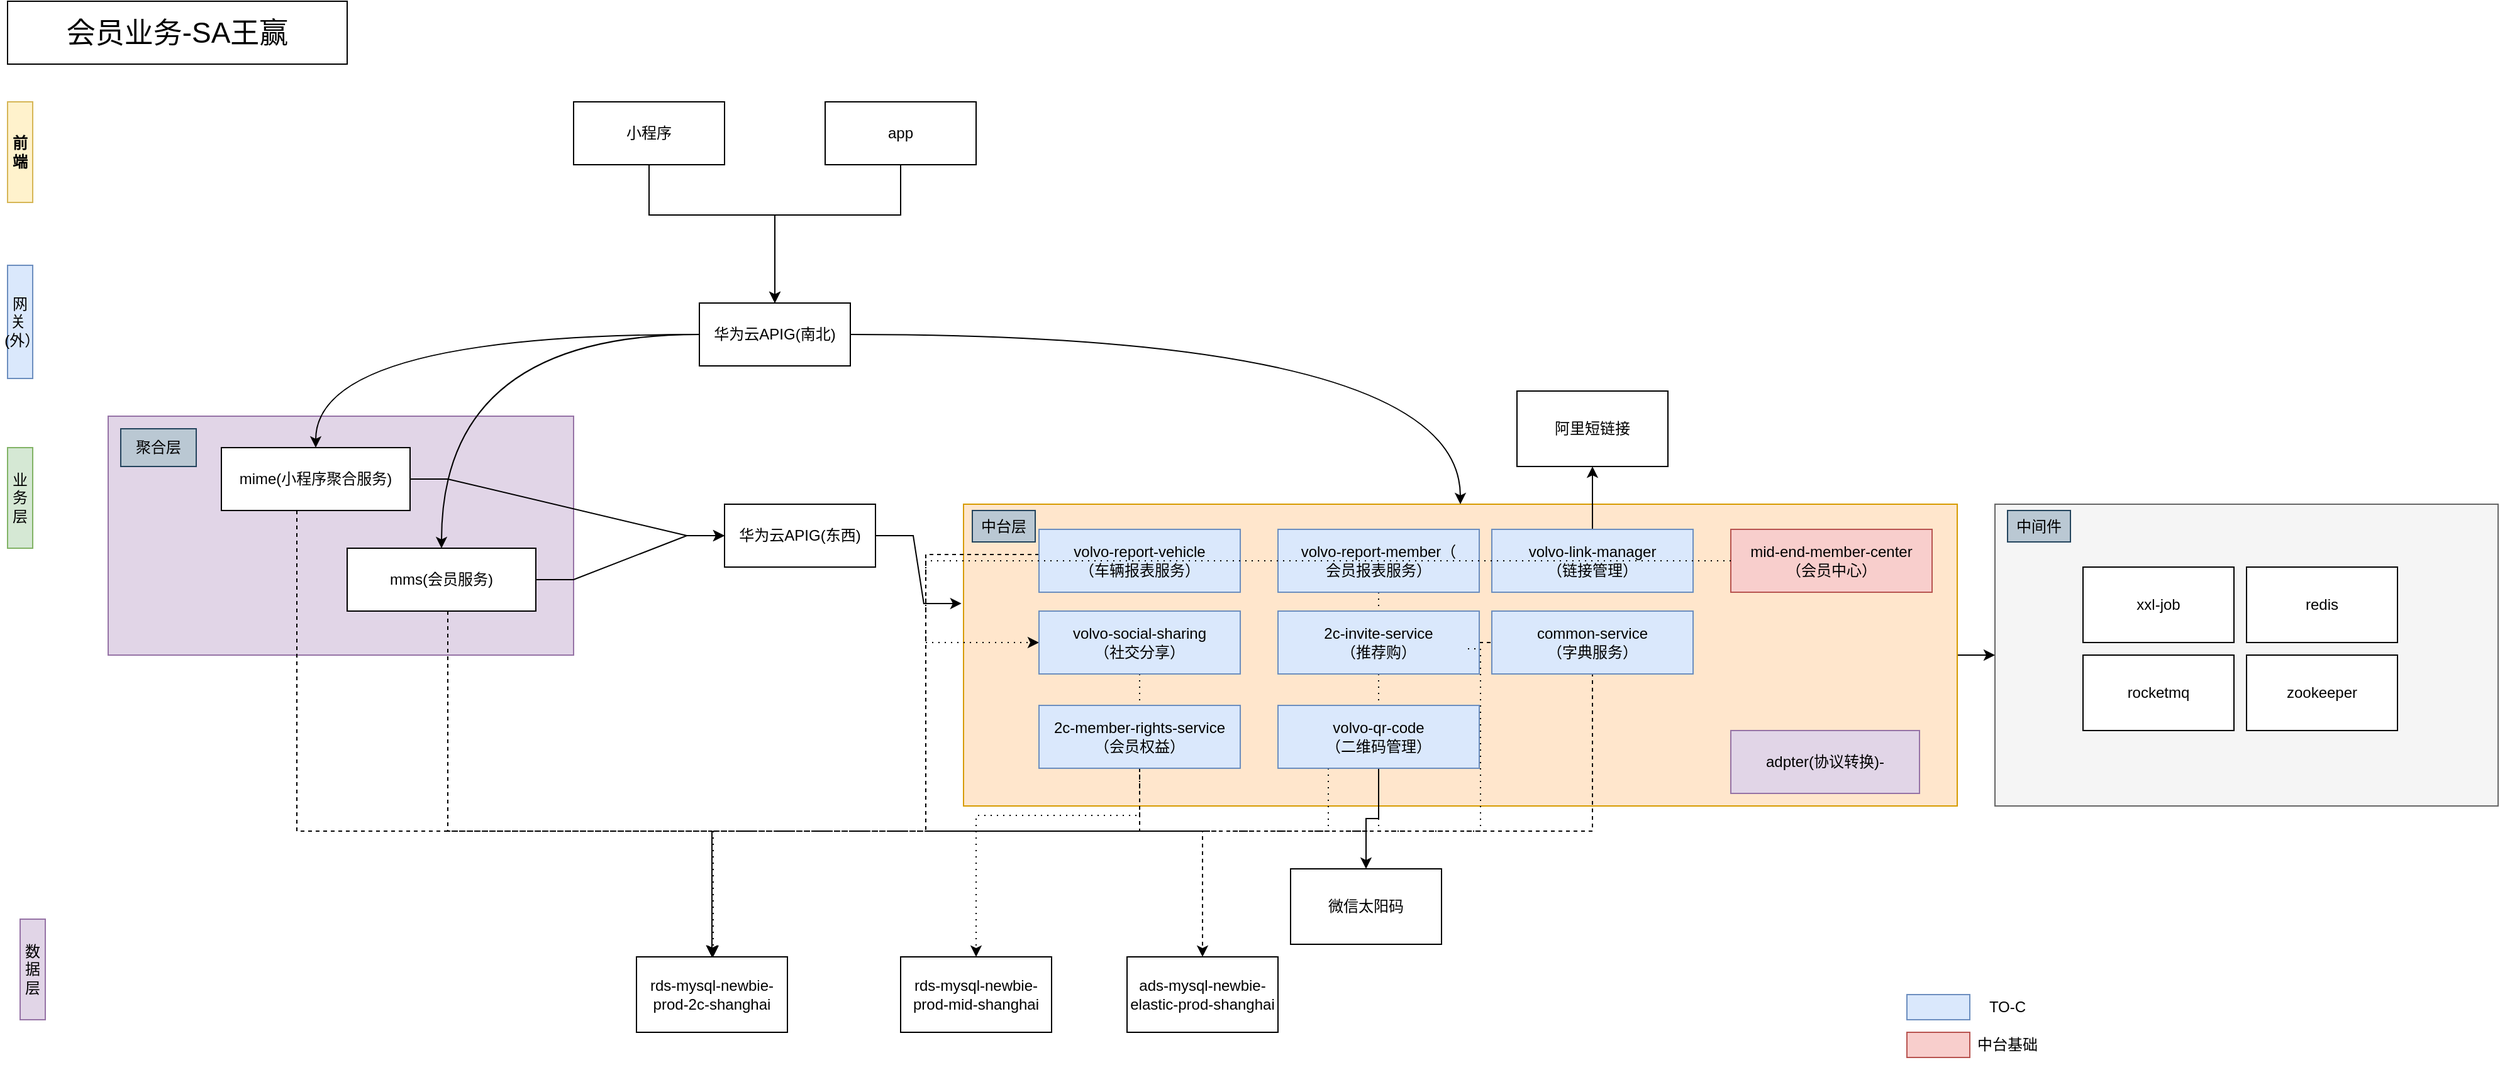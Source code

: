 <mxfile version="21.3.8" type="github">
  <diagram name="Page-1" id="7Pt5JdpYoL4AQ6x-ODm_">
    <mxGraphModel dx="989" dy="483" grid="1" gridSize="10" guides="1" tooltips="1" connect="1" arrows="1" fold="1" page="1" pageScale="1" pageWidth="850" pageHeight="1100" math="0" shadow="0">
      <root>
        <mxCell id="0" />
        <mxCell id="1" parent="0" />
        <mxCell id="0LMr0z8qecLToZZ3_cOE-45" value="" style="rounded=0;whiteSpace=wrap;html=1;fillColor=#f5f5f5;strokeColor=#666666;fontColor=#333333;" vertex="1" parent="1">
          <mxGeometry x="1650" y="410" width="400" height="240" as="geometry" />
        </mxCell>
        <mxCell id="0LMr0z8qecLToZZ3_cOE-6" value="" style="rounded=0;whiteSpace=wrap;html=1;fillColor=#e1d5e7;strokeColor=#9673a6;" vertex="1" parent="1">
          <mxGeometry x="150" y="340" width="370" height="190" as="geometry" />
        </mxCell>
        <mxCell id="0LMr0z8qecLToZZ3_cOE-47" style="edgeStyle=orthogonalEdgeStyle;rounded=0;orthogonalLoop=1;jettySize=auto;html=1;entryX=0;entryY=0.5;entryDx=0;entryDy=0;" edge="1" parent="1" source="eS861rJks0ixXEZPdbiH-6" target="0LMr0z8qecLToZZ3_cOE-45">
          <mxGeometry relative="1" as="geometry" />
        </mxCell>
        <mxCell id="eS861rJks0ixXEZPdbiH-6" value="" style="rounded=0;whiteSpace=wrap;html=1;fillColor=#ffe6cc;strokeColor=#d79b00;" parent="1" vertex="1">
          <mxGeometry x="830" y="410" width="790" height="240" as="geometry" />
        </mxCell>
        <mxCell id="xkbz179fJwxEYXa0ZDRS-1" value="&lt;b&gt;前端&lt;/b&gt;" style="rounded=0;whiteSpace=wrap;html=1;fillColor=#fff2cc;strokeColor=#d6b656;" parent="1" vertex="1">
          <mxGeometry x="70" y="90" width="20" height="80" as="geometry" />
        </mxCell>
        <mxCell id="eS861rJks0ixXEZPdbiH-8" style="edgeStyle=orthogonalEdgeStyle;rounded=0;orthogonalLoop=1;jettySize=auto;html=1;curved=1;" parent="1" source="xkbz179fJwxEYXa0ZDRS-3" target="eS861rJks0ixXEZPdbiH-2" edge="1">
          <mxGeometry relative="1" as="geometry" />
        </mxCell>
        <mxCell id="0LMr0z8qecLToZZ3_cOE-1" style="edgeStyle=orthogonalEdgeStyle;rounded=0;orthogonalLoop=1;jettySize=auto;html=1;curved=1;" edge="1" parent="1" source="xkbz179fJwxEYXa0ZDRS-3" target="eS861rJks0ixXEZPdbiH-11">
          <mxGeometry relative="1" as="geometry" />
        </mxCell>
        <mxCell id="0LMr0z8qecLToZZ3_cOE-5" style="edgeStyle=orthogonalEdgeStyle;rounded=0;orthogonalLoop=1;jettySize=auto;html=1;curved=1;" edge="1" parent="1" source="xkbz179fJwxEYXa0ZDRS-3" target="eS861rJks0ixXEZPdbiH-6">
          <mxGeometry relative="1" as="geometry" />
        </mxCell>
        <mxCell id="xkbz179fJwxEYXa0ZDRS-3" value="华为云APIG(南北)" style="rounded=0;whiteSpace=wrap;html=1;" parent="1" vertex="1">
          <mxGeometry x="620" y="250" width="120" height="50" as="geometry" />
        </mxCell>
        <mxCell id="xkbz179fJwxEYXa0ZDRS-4" value="网&lt;br&gt;关&amp;nbsp; &amp;nbsp;(外）" style="rounded=0;whiteSpace=wrap;html=1;fillColor=#dae8fc;strokeColor=#6c8ebf;" parent="1" vertex="1">
          <mxGeometry x="70" y="220" width="20" height="90" as="geometry" />
        </mxCell>
        <mxCell id="xkbz179fJwxEYXa0ZDRS-5" value="聚合层" style="rounded=0;whiteSpace=wrap;html=1;fillColor=#bac8d3;strokeColor=#23445d;" parent="1" vertex="1">
          <mxGeometry x="160" y="350" width="60" height="30" as="geometry" />
        </mxCell>
        <mxCell id="xkbz179fJwxEYXa0ZDRS-6" value="中台层" style="rounded=0;whiteSpace=wrap;html=1;fillColor=#bac8d3;strokeColor=#23445d;" parent="1" vertex="1">
          <mxGeometry x="837" y="415" width="50" height="25" as="geometry" />
        </mxCell>
        <mxCell id="0LMr0z8qecLToZZ3_cOE-2" style="edgeStyle=entityRelationEdgeStyle;rounded=0;orthogonalLoop=1;jettySize=auto;html=1;" edge="1" parent="1" source="eS861rJks0ixXEZPdbiH-2" target="eS861rJks0ixXEZPdbiH-19">
          <mxGeometry relative="1" as="geometry" />
        </mxCell>
        <mxCell id="0LMr0z8qecLToZZ3_cOE-18" style="edgeStyle=orthogonalEdgeStyle;rounded=0;orthogonalLoop=1;jettySize=auto;html=1;dashed=1;" edge="1" parent="1" source="eS861rJks0ixXEZPdbiH-2" target="eS861rJks0ixXEZPdbiH-13">
          <mxGeometry relative="1" as="geometry">
            <Array as="points">
              <mxPoint x="300" y="670" />
              <mxPoint x="630" y="670" />
            </Array>
          </mxGeometry>
        </mxCell>
        <mxCell id="eS861rJks0ixXEZPdbiH-2" value="mime(小程序聚合服务)" style="rounded=0;whiteSpace=wrap;html=1;" parent="1" vertex="1">
          <mxGeometry x="240" y="365" width="150" height="50" as="geometry" />
        </mxCell>
        <mxCell id="eS861rJks0ixXEZPdbiH-7" style="edgeStyle=orthogonalEdgeStyle;rounded=0;orthogonalLoop=1;jettySize=auto;html=1;" parent="1" source="eS861rJks0ixXEZPdbiH-3" target="xkbz179fJwxEYXa0ZDRS-3" edge="1">
          <mxGeometry relative="1" as="geometry">
            <Array as="points">
              <mxPoint x="580" y="180" />
              <mxPoint x="680" y="180" />
            </Array>
          </mxGeometry>
        </mxCell>
        <mxCell id="eS861rJks0ixXEZPdbiH-3" value="小程序" style="rounded=0;whiteSpace=wrap;html=1;" parent="1" vertex="1">
          <mxGeometry x="520" y="90" width="120" height="50" as="geometry" />
        </mxCell>
        <mxCell id="0LMr0z8qecLToZZ3_cOE-20" style="edgeStyle=orthogonalEdgeStyle;rounded=0;orthogonalLoop=1;jettySize=auto;html=1;entryX=0.5;entryY=0;entryDx=0;entryDy=0;dashed=1;" edge="1" parent="1" target="0LMr0z8qecLToZZ3_cOE-19">
          <mxGeometry relative="1" as="geometry">
            <mxPoint x="890" y="450" as="sourcePoint" />
            <mxPoint x="1020" y="765" as="targetPoint" />
            <Array as="points">
              <mxPoint x="800" y="450" />
              <mxPoint x="800" y="670" />
              <mxPoint x="1020" y="670" />
            </Array>
          </mxGeometry>
        </mxCell>
        <mxCell id="eS861rJks0ixXEZPdbiH-4" value="volvo-report-vehicle&lt;br&gt;（车辆报表服务）" style="rounded=0;whiteSpace=wrap;html=1;fillColor=#dae8fc;strokeColor=#6c8ebf;" parent="1" vertex="1">
          <mxGeometry x="890" y="430" width="160" height="50" as="geometry" />
        </mxCell>
        <mxCell id="eS861rJks0ixXEZPdbiH-5" value="数据层" style="rounded=0;whiteSpace=wrap;html=1;fillColor=#e1d5e7;strokeColor=#9673a6;" parent="1" vertex="1">
          <mxGeometry x="80" y="740" width="20" height="80" as="geometry" />
        </mxCell>
        <mxCell id="0LMr0z8qecLToZZ3_cOE-15" style="edgeStyle=orthogonalEdgeStyle;rounded=0;orthogonalLoop=1;jettySize=auto;html=1;dashed=1;dashPattern=1 4;" edge="1" parent="1" source="eS861rJks0ixXEZPdbiH-10" target="eS861rJks0ixXEZPdbiH-13">
          <mxGeometry relative="1" as="geometry">
            <Array as="points">
              <mxPoint x="1160" y="670" />
              <mxPoint x="630" y="670" />
            </Array>
          </mxGeometry>
        </mxCell>
        <mxCell id="eS861rJks0ixXEZPdbiH-10" value="volvo-report-member（&lt;br&gt;会员报表服务）" style="rounded=0;whiteSpace=wrap;html=1;fillColor=#dae8fc;strokeColor=#6c8ebf;" parent="1" vertex="1">
          <mxGeometry x="1080" y="430" width="160" height="50" as="geometry" />
        </mxCell>
        <mxCell id="eS861rJks0ixXEZPdbiH-14" style="edgeStyle=orthogonalEdgeStyle;rounded=0;orthogonalLoop=1;jettySize=auto;html=1;dashed=1;" parent="1" source="eS861rJks0ixXEZPdbiH-11" target="eS861rJks0ixXEZPdbiH-13" edge="1">
          <mxGeometry relative="1" as="geometry">
            <Array as="points">
              <mxPoint x="420" y="670" />
              <mxPoint x="630" y="670" />
            </Array>
          </mxGeometry>
        </mxCell>
        <mxCell id="0LMr0z8qecLToZZ3_cOE-3" style="edgeStyle=entityRelationEdgeStyle;rounded=0;orthogonalLoop=1;jettySize=auto;html=1;entryX=0;entryY=0.5;entryDx=0;entryDy=0;" edge="1" parent="1" source="eS861rJks0ixXEZPdbiH-11" target="eS861rJks0ixXEZPdbiH-19">
          <mxGeometry relative="1" as="geometry" />
        </mxCell>
        <mxCell id="eS861rJks0ixXEZPdbiH-11" value="mms(会员服务)" style="rounded=0;whiteSpace=wrap;html=1;" parent="1" vertex="1">
          <mxGeometry x="340" y="445" width="150" height="50" as="geometry" />
        </mxCell>
        <mxCell id="eS861rJks0ixXEZPdbiH-13" value="rds-mysql-newbie-prod-2c-shanghai" style="rounded=0;whiteSpace=wrap;html=1;" parent="1" vertex="1">
          <mxGeometry x="570" y="770" width="120" height="60" as="geometry" />
        </mxCell>
        <mxCell id="0LMr0z8qecLToZZ3_cOE-17" style="edgeStyle=orthogonalEdgeStyle;rounded=0;orthogonalLoop=1;jettySize=auto;html=1;dashed=1;dashPattern=1 4;" edge="1" parent="1" source="0LMr0z8qecLToZZ3_cOE-13" target="0LMr0z8qecLToZZ3_cOE-16">
          <mxGeometry relative="1" as="geometry">
            <Array as="points" />
          </mxGeometry>
        </mxCell>
        <mxCell id="eS861rJks0ixXEZPdbiH-16" value="mid-end-member-center&lt;br&gt;（会员中心）" style="rounded=0;whiteSpace=wrap;html=1;fillColor=#f8cecc;strokeColor=#b85450;" parent="1" vertex="1">
          <mxGeometry x="1440" y="430" width="160" height="50" as="geometry" />
        </mxCell>
        <mxCell id="0LMr0z8qecLToZZ3_cOE-4" style="edgeStyle=entityRelationEdgeStyle;rounded=0;orthogonalLoop=1;jettySize=auto;html=1;entryX=-0.002;entryY=0.329;entryDx=0;entryDy=0;entryPerimeter=0;" edge="1" parent="1" source="eS861rJks0ixXEZPdbiH-19" target="eS861rJks0ixXEZPdbiH-6">
          <mxGeometry relative="1" as="geometry" />
        </mxCell>
        <mxCell id="eS861rJks0ixXEZPdbiH-19" value="华为云APIG(东西)" style="rounded=0;whiteSpace=wrap;html=1;" parent="1" vertex="1">
          <mxGeometry x="640" y="410" width="120" height="50" as="geometry" />
        </mxCell>
        <mxCell id="0LMr0z8qecLToZZ3_cOE-7" value="业务层" style="rounded=0;whiteSpace=wrap;html=1;fillColor=#d5e8d4;strokeColor=#82b366;" vertex="1" parent="1">
          <mxGeometry x="70" y="365" width="20" height="80" as="geometry" />
        </mxCell>
        <mxCell id="0LMr0z8qecLToZZ3_cOE-25" style="edgeStyle=orthogonalEdgeStyle;rounded=0;orthogonalLoop=1;jettySize=auto;html=1;entryX=0.5;entryY=0;entryDx=0;entryDy=0;dashed=1;dashPattern=1 4;" edge="1" parent="1" source="0LMr0z8qecLToZZ3_cOE-8" target="eS861rJks0ixXEZPdbiH-13">
          <mxGeometry relative="1" as="geometry">
            <Array as="points">
              <mxPoint x="1120" y="670" />
              <mxPoint x="630" y="670" />
            </Array>
          </mxGeometry>
        </mxCell>
        <mxCell id="0LMr0z8qecLToZZ3_cOE-35" style="edgeStyle=orthogonalEdgeStyle;rounded=0;orthogonalLoop=1;jettySize=auto;html=1;" edge="1" parent="1" source="0LMr0z8qecLToZZ3_cOE-8" target="0LMr0z8qecLToZZ3_cOE-34">
          <mxGeometry relative="1" as="geometry" />
        </mxCell>
        <mxCell id="0LMr0z8qecLToZZ3_cOE-8" value="volvo-qr-code&lt;br&gt;（二维码管理）" style="rounded=0;whiteSpace=wrap;html=1;fillColor=#dae8fc;strokeColor=#6c8ebf;" vertex="1" parent="1">
          <mxGeometry x="1080" y="570" width="160" height="50" as="geometry" />
        </mxCell>
        <mxCell id="0LMr0z8qecLToZZ3_cOE-37" style="edgeStyle=orthogonalEdgeStyle;rounded=0;orthogonalLoop=1;jettySize=auto;html=1;" edge="1" parent="1" source="0LMr0z8qecLToZZ3_cOE-10" target="0LMr0z8qecLToZZ3_cOE-36">
          <mxGeometry relative="1" as="geometry" />
        </mxCell>
        <mxCell id="0LMr0z8qecLToZZ3_cOE-10" value="volvo-link-manager&lt;br&gt;（链接管理）" style="rounded=0;whiteSpace=wrap;html=1;fillColor=#dae8fc;strokeColor=#6c8ebf;" vertex="1" parent="1">
          <mxGeometry x="1250" y="430" width="160" height="50" as="geometry" />
        </mxCell>
        <mxCell id="0LMr0z8qecLToZZ3_cOE-22" style="edgeStyle=orthogonalEdgeStyle;rounded=0;orthogonalLoop=1;jettySize=auto;html=1;dashed=1;" edge="1" parent="1" source="0LMr0z8qecLToZZ3_cOE-11" target="eS861rJks0ixXEZPdbiH-13">
          <mxGeometry relative="1" as="geometry">
            <Array as="points">
              <mxPoint x="1330" y="670" />
              <mxPoint x="630" y="670" />
            </Array>
          </mxGeometry>
        </mxCell>
        <mxCell id="0LMr0z8qecLToZZ3_cOE-11" value="2c-invite-service&lt;br&gt;（推荐购）" style="rounded=0;whiteSpace=wrap;html=1;fillColor=#dae8fc;strokeColor=#6c8ebf;" vertex="1" parent="1">
          <mxGeometry x="1080" y="495" width="160" height="50" as="geometry" />
        </mxCell>
        <mxCell id="0LMr0z8qecLToZZ3_cOE-23" style="edgeStyle=orthogonalEdgeStyle;rounded=0;orthogonalLoop=1;jettySize=auto;html=1;dashed=1;" edge="1" parent="1" source="0LMr0z8qecLToZZ3_cOE-12" target="eS861rJks0ixXEZPdbiH-13">
          <mxGeometry relative="1" as="geometry">
            <Array as="points">
              <mxPoint x="970" y="670" />
              <mxPoint x="630" y="670" />
            </Array>
          </mxGeometry>
        </mxCell>
        <mxCell id="0LMr0z8qecLToZZ3_cOE-12" value="2c-member-rights-service（会员权益）" style="rounded=0;whiteSpace=wrap;html=1;fillColor=#dae8fc;strokeColor=#6c8ebf;" vertex="1" parent="1">
          <mxGeometry x="890" y="570" width="160" height="50" as="geometry" />
        </mxCell>
        <mxCell id="0LMr0z8qecLToZZ3_cOE-24" style="edgeStyle=orthogonalEdgeStyle;rounded=0;orthogonalLoop=1;jettySize=auto;html=1;dashed=1;dashPattern=1 4;" edge="1" parent="1">
          <mxGeometry relative="1" as="geometry">
            <mxPoint x="1231" y="525" as="sourcePoint" />
            <mxPoint x="631" y="770" as="targetPoint" />
            <Array as="points">
              <mxPoint x="1241" y="525" />
              <mxPoint x="1241" y="670" />
              <mxPoint x="631" y="670" />
            </Array>
          </mxGeometry>
        </mxCell>
        <mxCell id="0LMr0z8qecLToZZ3_cOE-14" value="common-service&lt;br&gt;（字典服务）" style="rounded=0;whiteSpace=wrap;html=1;fillColor=#dae8fc;strokeColor=#6c8ebf;" vertex="1" parent="1">
          <mxGeometry x="1250" y="495" width="160" height="50" as="geometry" />
        </mxCell>
        <mxCell id="0LMr0z8qecLToZZ3_cOE-16" value="rds-mysql-newbie-prod-mid-shanghai" style="rounded=0;whiteSpace=wrap;html=1;" vertex="1" parent="1">
          <mxGeometry x="780" y="770" width="120" height="60" as="geometry" />
        </mxCell>
        <mxCell id="0LMr0z8qecLToZZ3_cOE-19" value="ads-mysql-newbie-elastic-prod-shanghai" style="rounded=0;whiteSpace=wrap;html=1;" vertex="1" parent="1">
          <mxGeometry x="960" y="770" width="120" height="60" as="geometry" />
        </mxCell>
        <mxCell id="0LMr0z8qecLToZZ3_cOE-28" value="&lt;font style=&quot;font-size: 23px;&quot;&gt;会员业务-SA王赢&lt;/font&gt;" style="rounded=0;whiteSpace=wrap;html=1;" vertex="1" parent="1">
          <mxGeometry x="70" y="10" width="270" height="50" as="geometry" />
        </mxCell>
        <mxCell id="0LMr0z8qecLToZZ3_cOE-30" style="edgeStyle=orthogonalEdgeStyle;rounded=0;orthogonalLoop=1;jettySize=auto;html=1;entryX=0.5;entryY=0;entryDx=0;entryDy=0;" edge="1" parent="1" source="0LMr0z8qecLToZZ3_cOE-29" target="xkbz179fJwxEYXa0ZDRS-3">
          <mxGeometry relative="1" as="geometry">
            <Array as="points">
              <mxPoint x="780" y="180" />
              <mxPoint x="680" y="180" />
            </Array>
          </mxGeometry>
        </mxCell>
        <mxCell id="0LMr0z8qecLToZZ3_cOE-29" value="app" style="rounded=0;whiteSpace=wrap;html=1;" vertex="1" parent="1">
          <mxGeometry x="720" y="90" width="120" height="50" as="geometry" />
        </mxCell>
        <mxCell id="0LMr0z8qecLToZZ3_cOE-32" value="adpter(协议转换)-" style="rounded=0;whiteSpace=wrap;html=1;fillColor=#e1d5e7;strokeColor=#9673a6;" vertex="1" parent="1">
          <mxGeometry x="1440" y="590" width="150" height="50" as="geometry" />
        </mxCell>
        <mxCell id="0LMr0z8qecLToZZ3_cOE-34" value="微信太阳码" style="rounded=0;whiteSpace=wrap;html=1;" vertex="1" parent="1">
          <mxGeometry x="1090" y="700" width="120" height="60" as="geometry" />
        </mxCell>
        <mxCell id="0LMr0z8qecLToZZ3_cOE-36" value="阿里短链接" style="rounded=0;whiteSpace=wrap;html=1;" vertex="1" parent="1">
          <mxGeometry x="1270" y="320" width="120" height="60" as="geometry" />
        </mxCell>
        <mxCell id="0LMr0z8qecLToZZ3_cOE-38" value="xxl-job" style="rounded=0;whiteSpace=wrap;html=1;" vertex="1" parent="1">
          <mxGeometry x="1720" y="460" width="120" height="60" as="geometry" />
        </mxCell>
        <mxCell id="0LMr0z8qecLToZZ3_cOE-39" value="rocketmq" style="rounded=0;whiteSpace=wrap;html=1;" vertex="1" parent="1">
          <mxGeometry x="1720" y="530" width="120" height="60" as="geometry" />
        </mxCell>
        <mxCell id="0LMr0z8qecLToZZ3_cOE-40" value="zookeeper" style="rounded=0;whiteSpace=wrap;html=1;" vertex="1" parent="1">
          <mxGeometry x="1850" y="530" width="120" height="60" as="geometry" />
        </mxCell>
        <mxCell id="0LMr0z8qecLToZZ3_cOE-41" value="redis" style="rounded=0;whiteSpace=wrap;html=1;" vertex="1" parent="1">
          <mxGeometry x="1850" y="460" width="120" height="60" as="geometry" />
        </mxCell>
        <mxCell id="0LMr0z8qecLToZZ3_cOE-43" value="" style="edgeStyle=orthogonalEdgeStyle;rounded=0;orthogonalLoop=1;jettySize=auto;html=1;dashed=1;dashPattern=1 4;" edge="1" parent="1" source="eS861rJks0ixXEZPdbiH-16" target="0LMr0z8qecLToZZ3_cOE-13">
          <mxGeometry relative="1" as="geometry">
            <mxPoint x="1520" y="580" as="sourcePoint" />
            <mxPoint x="800" y="770" as="targetPoint" />
            <Array as="points">
              <mxPoint x="800" y="520" />
            </Array>
          </mxGeometry>
        </mxCell>
        <mxCell id="0LMr0z8qecLToZZ3_cOE-13" value="volvo-social-sharing&lt;br&gt;（社交分享）" style="rounded=0;whiteSpace=wrap;html=1;fillColor=#dae8fc;strokeColor=#6c8ebf;" vertex="1" parent="1">
          <mxGeometry x="890" y="495" width="160" height="50" as="geometry" />
        </mxCell>
        <mxCell id="0LMr0z8qecLToZZ3_cOE-46" value="中间件" style="rounded=0;whiteSpace=wrap;html=1;fillColor=#bac8d3;strokeColor=#23445d;" vertex="1" parent="1">
          <mxGeometry x="1660" y="415" width="50" height="25" as="geometry" />
        </mxCell>
        <mxCell id="0LMr0z8qecLToZZ3_cOE-48" value="" style="rounded=0;whiteSpace=wrap;html=1;fillColor=#dae8fc;strokeColor=#6c8ebf;" vertex="1" parent="1">
          <mxGeometry x="1580" y="800" width="50" height="20" as="geometry" />
        </mxCell>
        <mxCell id="0LMr0z8qecLToZZ3_cOE-50" value="" style="rounded=0;whiteSpace=wrap;html=1;fillColor=#f8cecc;strokeColor=#b85450;" vertex="1" parent="1">
          <mxGeometry x="1580" y="830" width="50" height="20" as="geometry" />
        </mxCell>
        <mxCell id="0LMr0z8qecLToZZ3_cOE-51" value="TO-C" style="text;html=1;strokeColor=none;fillColor=none;align=center;verticalAlign=middle;whiteSpace=wrap;rounded=0;" vertex="1" parent="1">
          <mxGeometry x="1630" y="795" width="60" height="30" as="geometry" />
        </mxCell>
        <mxCell id="0LMr0z8qecLToZZ3_cOE-52" value="中台基础" style="text;html=1;strokeColor=none;fillColor=none;align=center;verticalAlign=middle;whiteSpace=wrap;rounded=0;" vertex="1" parent="1">
          <mxGeometry x="1630" y="825" width="60" height="30" as="geometry" />
        </mxCell>
      </root>
    </mxGraphModel>
  </diagram>
</mxfile>
